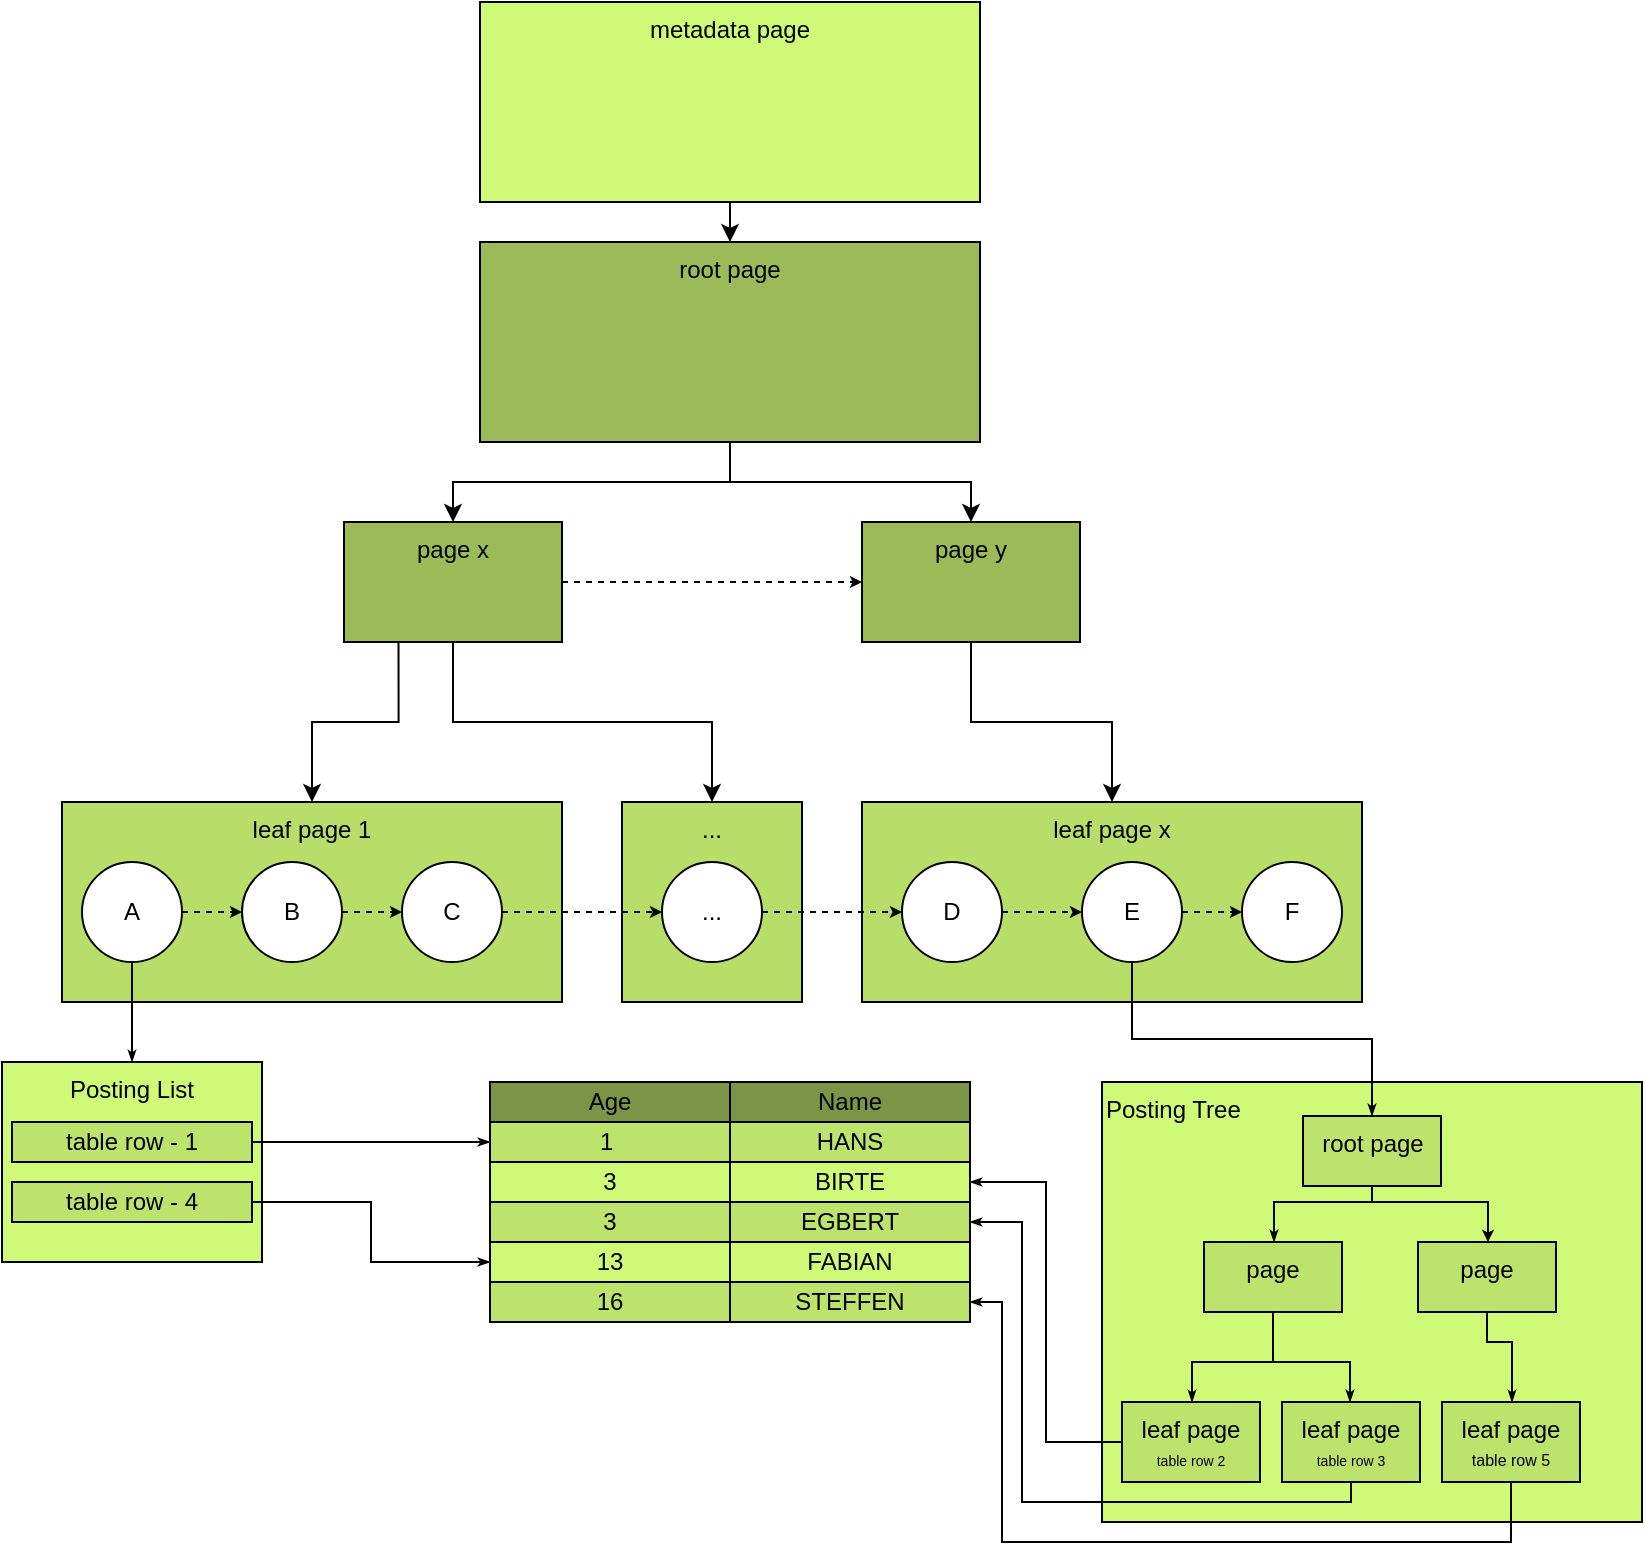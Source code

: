 <mxfile version="14.6.13" type="device"><diagram id="RAm-NQ3-6o2JKxWvrbjg" name="Seite-1"><mxGraphModel dx="905" dy="772" grid="1" gridSize="10" guides="1" tooltips="1" connect="1" arrows="1" fold="1" page="1" pageScale="1" pageWidth="827" pageHeight="1169" math="0" shadow="0"><root><mxCell id="0"/><mxCell id="1" parent="0"/><mxCell id="nVI39wzbfseiIaJv8pXR-11" value="leaf page 1" style="rounded=0;whiteSpace=wrap;html=1;verticalAlign=top;fillColor=#B8DE6A;" parent="1" vertex="1"><mxGeometry x="80" y="410" width="250" height="100" as="geometry"/></mxCell><mxCell id="nVI39wzbfseiIaJv8pXR-10" value="leaf page x" style="rounded=0;whiteSpace=wrap;html=1;verticalAlign=top;fillColor=#B8DE6A;" parent="1" vertex="1"><mxGeometry x="480" y="410" width="250" height="100" as="geometry"/></mxCell><mxCell id="nVI39wzbfseiIaJv8pXR-6" style="edgeStyle=orthogonalEdgeStyle;rounded=0;orthogonalLoop=1;jettySize=auto;html=1;exitX=1;exitY=0.5;exitDx=0;exitDy=0;entryX=0;entryY=0.5;entryDx=0;entryDy=0;startArrow=none;startFill=0;endSize=3;startSize=3;dashed=1;" parent="1" source="nVI39wzbfseiIaJv8pXR-1" target="nVI39wzbfseiIaJv8pXR-2" edge="1"><mxGeometry relative="1" as="geometry"/></mxCell><mxCell id="RzADG5MTH1Ijdc5V8f4U-5" style="edgeStyle=orthogonalEdgeStyle;rounded=0;orthogonalLoop=1;jettySize=auto;html=1;exitX=0.5;exitY=1;exitDx=0;exitDy=0;startArrow=none;startFill=0;startSize=3;endSize=3;endArrow=classicThin;endFill=1;" parent="1" source="nVI39wzbfseiIaJv8pXR-1" target="RzADG5MTH1Ijdc5V8f4U-4" edge="1"><mxGeometry relative="1" as="geometry"/></mxCell><mxCell id="nVI39wzbfseiIaJv8pXR-1" value="A" style="ellipse;whiteSpace=wrap;html=1;" parent="1" vertex="1"><mxGeometry x="90" y="440" width="50" height="50" as="geometry"/></mxCell><mxCell id="nVI39wzbfseiIaJv8pXR-15" style="edgeStyle=orthogonalEdgeStyle;rounded=0;orthogonalLoop=1;jettySize=auto;html=1;exitX=1;exitY=0.5;exitDx=0;exitDy=0;entryX=0;entryY=0.5;entryDx=0;entryDy=0;startArrow=none;startFill=0;endSize=3;startSize=3;dashed=1;" parent="1" source="nVI39wzbfseiIaJv8pXR-2" target="nVI39wzbfseiIaJv8pXR-12" edge="1"><mxGeometry relative="1" as="geometry"/></mxCell><mxCell id="nVI39wzbfseiIaJv8pXR-2" value="B" style="ellipse;whiteSpace=wrap;html=1;" parent="1" vertex="1"><mxGeometry x="170" y="440" width="50" height="50" as="geometry"/></mxCell><mxCell id="nVI39wzbfseiIaJv8pXR-8" style="edgeStyle=orthogonalEdgeStyle;rounded=0;orthogonalLoop=1;jettySize=auto;html=1;exitX=1;exitY=0.5;exitDx=0;exitDy=0;entryX=0;entryY=0.5;entryDx=0;entryDy=0;startArrow=none;startFill=0;endSize=3;startSize=3;dashed=1;" parent="1" source="nVI39wzbfseiIaJv8pXR-3" target="nVI39wzbfseiIaJv8pXR-4" edge="1"><mxGeometry relative="1" as="geometry"/></mxCell><mxCell id="nVI39wzbfseiIaJv8pXR-3" value="D" style="ellipse;whiteSpace=wrap;html=1;" parent="1" vertex="1"><mxGeometry x="500" y="440" width="50" height="50" as="geometry"/></mxCell><mxCell id="nVI39wzbfseiIaJv8pXR-9" style="edgeStyle=orthogonalEdgeStyle;rounded=0;orthogonalLoop=1;jettySize=auto;html=1;exitX=1;exitY=0.5;exitDx=0;exitDy=0;entryX=0;entryY=0.5;entryDx=0;entryDy=0;startArrow=none;startFill=0;endSize=3;startSize=3;dashed=1;" parent="1" source="nVI39wzbfseiIaJv8pXR-4" target="nVI39wzbfseiIaJv8pXR-5" edge="1"><mxGeometry relative="1" as="geometry"/></mxCell><mxCell id="nVI39wzbfseiIaJv8pXR-4" value="E" style="ellipse;whiteSpace=wrap;html=1;" parent="1" vertex="1"><mxGeometry x="590" y="440" width="50" height="50" as="geometry"/></mxCell><mxCell id="nVI39wzbfseiIaJv8pXR-5" value="F" style="ellipse;whiteSpace=wrap;html=1;" parent="1" vertex="1"><mxGeometry x="670" y="440" width="50" height="50" as="geometry"/></mxCell><mxCell id="nVI39wzbfseiIaJv8pXR-12" value="C" style="ellipse;whiteSpace=wrap;html=1;" parent="1" vertex="1"><mxGeometry x="250" y="440" width="50" height="50" as="geometry"/></mxCell><mxCell id="nVI39wzbfseiIaJv8pXR-13" value="..." style="rounded=0;whiteSpace=wrap;html=1;verticalAlign=top;align=center;fillColor=#B8DE6A;" parent="1" vertex="1"><mxGeometry x="360" y="410" width="90" height="100" as="geometry"/></mxCell><mxCell id="nVI39wzbfseiIaJv8pXR-16" style="edgeStyle=orthogonalEdgeStyle;rounded=0;orthogonalLoop=1;jettySize=auto;html=1;exitX=1;exitY=0.5;exitDx=0;exitDy=0;startArrow=none;startFill=0;endSize=3;startSize=3;dashed=1;" parent="1" source="nVI39wzbfseiIaJv8pXR-14" target="nVI39wzbfseiIaJv8pXR-3" edge="1"><mxGeometry relative="1" as="geometry"/></mxCell><mxCell id="nVI39wzbfseiIaJv8pXR-14" value="..." style="ellipse;whiteSpace=wrap;html=1;" parent="1" vertex="1"><mxGeometry x="380" y="440" width="50" height="50" as="geometry"/></mxCell><mxCell id="nVI39wzbfseiIaJv8pXR-7" style="edgeStyle=orthogonalEdgeStyle;rounded=0;orthogonalLoop=1;jettySize=auto;html=1;startArrow=none;startFill=0;endSize=3;startSize=3;dashed=1;" parent="1" edge="1"><mxGeometry relative="1" as="geometry"><mxPoint x="300" y="465" as="sourcePoint"/><mxPoint x="380" y="465" as="targetPoint"/></mxGeometry></mxCell><mxCell id="nVI39wzbfseiIaJv8pXR-39" style="edgeStyle=orthogonalEdgeStyle;rounded=0;orthogonalLoop=1;jettySize=auto;html=1;exitX=0.5;exitY=1;exitDx=0;exitDy=0;entryX=0.5;entryY=0;entryDx=0;entryDy=0;" parent="1" source="nVI39wzbfseiIaJv8pXR-17" target="nVI39wzbfseiIaJv8pXR-18" edge="1"><mxGeometry relative="1" as="geometry"/></mxCell><mxCell id="nVI39wzbfseiIaJv8pXR-17" value="metadata page" style="rounded=0;whiteSpace=wrap;html=1;verticalAlign=top;fillColor=#CFFA77;" parent="1" vertex="1"><mxGeometry x="289" y="10" width="250" height="100" as="geometry"/></mxCell><mxCell id="nVI39wzbfseiIaJv8pXR-42" style="edgeStyle=orthogonalEdgeStyle;rounded=0;orthogonalLoop=1;jettySize=auto;html=1;exitX=0.5;exitY=1;exitDx=0;exitDy=0;" parent="1" source="nVI39wzbfseiIaJv8pXR-18" target="nVI39wzbfseiIaJv8pXR-40" edge="1"><mxGeometry relative="1" as="geometry"/></mxCell><mxCell id="nVI39wzbfseiIaJv8pXR-43" style="edgeStyle=orthogonalEdgeStyle;rounded=0;orthogonalLoop=1;jettySize=auto;html=1;exitX=0.5;exitY=1;exitDx=0;exitDy=0;" parent="1" source="nVI39wzbfseiIaJv8pXR-18" target="nVI39wzbfseiIaJv8pXR-41" edge="1"><mxGeometry relative="1" as="geometry"/></mxCell><mxCell id="nVI39wzbfseiIaJv8pXR-18" value="root page" style="rounded=0;whiteSpace=wrap;html=1;verticalAlign=top;fillColor=#9BBB59;" parent="1" vertex="1"><mxGeometry x="289" y="130" width="250" height="100" as="geometry"/></mxCell><mxCell id="nVI39wzbfseiIaJv8pXR-19" value="1&amp;nbsp;" style="rounded=0;whiteSpace=wrap;html=1;align=center;fillColor=#BCE36C;" parent="1" vertex="1"><mxGeometry x="294" y="570" width="120" height="20" as="geometry"/></mxCell><mxCell id="nVI39wzbfseiIaJv8pXR-20" value="HANS" style="rounded=0;whiteSpace=wrap;html=1;align=center;fillColor=#BCE36C;" parent="1" vertex="1"><mxGeometry x="414" y="570" width="120" height="20" as="geometry"/></mxCell><mxCell id="nVI39wzbfseiIaJv8pXR-21" value="3" style="rounded=0;whiteSpace=wrap;html=1;align=center;fillColor=#CFFA77;" parent="1" vertex="1"><mxGeometry x="294" y="590" width="120" height="20" as="geometry"/></mxCell><mxCell id="nVI39wzbfseiIaJv8pXR-22" value="BIRTE" style="rounded=0;whiteSpace=wrap;html=1;align=center;fillColor=#CFFA77;" parent="1" vertex="1"><mxGeometry x="414" y="590" width="120" height="20" as="geometry"/></mxCell><mxCell id="nVI39wzbfseiIaJv8pXR-23" value="3" style="rounded=0;whiteSpace=wrap;html=1;align=center;fillColor=#BCE36C;" parent="1" vertex="1"><mxGeometry x="294" y="610" width="120" height="20" as="geometry"/></mxCell><mxCell id="nVI39wzbfseiIaJv8pXR-24" value="EGBERT" style="rounded=0;whiteSpace=wrap;html=1;align=center;fillColor=#BCE36C;" parent="1" vertex="1"><mxGeometry x="414" y="610" width="120" height="20" as="geometry"/></mxCell><mxCell id="nVI39wzbfseiIaJv8pXR-25" value="13" style="rounded=0;whiteSpace=wrap;html=1;align=center;fillColor=#CFFA77;" parent="1" vertex="1"><mxGeometry x="294" y="630" width="120" height="20" as="geometry"/></mxCell><mxCell id="nVI39wzbfseiIaJv8pXR-26" value="FABIAN" style="rounded=0;whiteSpace=wrap;html=1;align=center;fillColor=#CFFA77;" parent="1" vertex="1"><mxGeometry x="414" y="630" width="120" height="20" as="geometry"/></mxCell><mxCell id="nVI39wzbfseiIaJv8pXR-27" value="16" style="rounded=0;whiteSpace=wrap;html=1;align=center;fillColor=#BCE36C;" parent="1" vertex="1"><mxGeometry x="294" y="650" width="120" height="20" as="geometry"/></mxCell><mxCell id="nVI39wzbfseiIaJv8pXR-28" value="STEFFEN" style="rounded=0;whiteSpace=wrap;html=1;align=center;fillColor=#BCE36C;" parent="1" vertex="1"><mxGeometry x="414" y="650" width="120" height="20" as="geometry"/></mxCell><mxCell id="nVI39wzbfseiIaJv8pXR-37" value="Age" style="rounded=0;whiteSpace=wrap;html=1;align=center;fillColor=#7B9446;" parent="1" vertex="1"><mxGeometry x="294" y="550" width="120" height="20" as="geometry"/></mxCell><mxCell id="nVI39wzbfseiIaJv8pXR-38" value="Name" style="rounded=0;whiteSpace=wrap;html=1;align=center;fillColor=#7B9446;" parent="1" vertex="1"><mxGeometry x="414" y="550" width="120" height="20" as="geometry"/></mxCell><mxCell id="nVI39wzbfseiIaJv8pXR-44" style="edgeStyle=orthogonalEdgeStyle;rounded=0;orthogonalLoop=1;jettySize=auto;html=1;exitX=0.25;exitY=1;exitDx=0;exitDy=0;" parent="1" source="nVI39wzbfseiIaJv8pXR-40" target="nVI39wzbfseiIaJv8pXR-11" edge="1"><mxGeometry relative="1" as="geometry"/></mxCell><mxCell id="nVI39wzbfseiIaJv8pXR-45" style="edgeStyle=orthogonalEdgeStyle;rounded=0;orthogonalLoop=1;jettySize=auto;html=1;exitX=0.5;exitY=1;exitDx=0;exitDy=0;entryX=0.5;entryY=0;entryDx=0;entryDy=0;" parent="1" source="nVI39wzbfseiIaJv8pXR-40" target="nVI39wzbfseiIaJv8pXR-13" edge="1"><mxGeometry relative="1" as="geometry"/></mxCell><mxCell id="RzADG5MTH1Ijdc5V8f4U-3" style="edgeStyle=orthogonalEdgeStyle;rounded=0;orthogonalLoop=1;jettySize=auto;html=1;exitX=1;exitY=0.5;exitDx=0;exitDy=0;startArrow=none;startFill=0;endSize=3;startSize=3;dashed=1;" parent="1" source="nVI39wzbfseiIaJv8pXR-40" target="nVI39wzbfseiIaJv8pXR-41" edge="1"><mxGeometry relative="1" as="geometry"/></mxCell><mxCell id="nVI39wzbfseiIaJv8pXR-40" value="page x" style="rounded=0;whiteSpace=wrap;html=1;verticalAlign=top;fillColor=#9BBB59;" parent="1" vertex="1"><mxGeometry x="221" y="270" width="109" height="60" as="geometry"/></mxCell><mxCell id="nVI39wzbfseiIaJv8pXR-46" style="edgeStyle=orthogonalEdgeStyle;rounded=0;orthogonalLoop=1;jettySize=auto;html=1;exitX=0.5;exitY=1;exitDx=0;exitDy=0;" parent="1" source="nVI39wzbfseiIaJv8pXR-41" target="nVI39wzbfseiIaJv8pXR-10" edge="1"><mxGeometry relative="1" as="geometry"/></mxCell><mxCell id="nVI39wzbfseiIaJv8pXR-41" value="page y" style="rounded=0;whiteSpace=wrap;html=1;verticalAlign=top;fillColor=#9BBB59;" parent="1" vertex="1"><mxGeometry x="480" y="270" width="109" height="60" as="geometry"/></mxCell><mxCell id="RzADG5MTH1Ijdc5V8f4U-4" value="Posting List&lt;br&gt;" style="rounded=0;whiteSpace=wrap;html=1;verticalAlign=top;fillColor=#CFFA77;" parent="1" vertex="1"><mxGeometry x="50" y="540" width="130" height="100" as="geometry"/></mxCell><mxCell id="RzADG5MTH1Ijdc5V8f4U-8" style="edgeStyle=orthogonalEdgeStyle;rounded=0;orthogonalLoop=1;jettySize=auto;html=1;exitX=1;exitY=0.5;exitDx=0;exitDy=0;entryX=0;entryY=0.5;entryDx=0;entryDy=0;startArrow=none;startFill=0;endArrow=classicThin;endFill=1;startSize=3;endSize=3;" parent="1" source="RzADG5MTH1Ijdc5V8f4U-6" target="nVI39wzbfseiIaJv8pXR-19" edge="1"><mxGeometry relative="1" as="geometry"/></mxCell><mxCell id="RzADG5MTH1Ijdc5V8f4U-6" value="table row - 1" style="rounded=0;whiteSpace=wrap;html=1;align=center;fillColor=#DEFFE4;" parent="1" vertex="1"><mxGeometry x="55" y="570" width="120" height="20" as="geometry"/></mxCell><mxCell id="RzADG5MTH1Ijdc5V8f4U-9" style="edgeStyle=orthogonalEdgeStyle;rounded=0;orthogonalLoop=1;jettySize=auto;html=1;exitX=1;exitY=0.5;exitDx=0;exitDy=0;entryX=0;entryY=0.5;entryDx=0;entryDy=0;startArrow=none;startFill=0;endArrow=classicThin;endFill=1;startSize=3;endSize=3;" parent="1" source="RzADG5MTH1Ijdc5V8f4U-7" target="nVI39wzbfseiIaJv8pXR-25" edge="1"><mxGeometry relative="1" as="geometry"/></mxCell><mxCell id="RzADG5MTH1Ijdc5V8f4U-7" value="table row - 4" style="rounded=0;whiteSpace=wrap;html=1;align=center;fillColor=#DEFFE4;" parent="1" vertex="1"><mxGeometry x="55" y="600" width="120" height="20" as="geometry"/></mxCell><mxCell id="RzADG5MTH1Ijdc5V8f4U-10" value="Posting Tree" style="rounded=0;whiteSpace=wrap;html=1;verticalAlign=top;fillColor=#CFFA77;align=left;" parent="1" vertex="1"><mxGeometry x="600" y="550" width="270" height="220" as="geometry"/></mxCell><mxCell id="RzADG5MTH1Ijdc5V8f4U-17" style="edgeStyle=orthogonalEdgeStyle;rounded=0;orthogonalLoop=1;jettySize=auto;html=1;exitX=0.5;exitY=1;exitDx=0;exitDy=0;startArrow=none;startFill=0;endArrow=classicThin;endFill=1;startSize=3;endSize=3;" parent="1" source="si4MeWD0cHoXaH-O9KKi-3" target="RzADG5MTH1Ijdc5V8f4U-14" edge="1"><mxGeometry relative="1" as="geometry"><mxPoint x="704.5" y="607.5" as="sourcePoint"/><Array as="points"><mxPoint x="735" y="610"/><mxPoint x="686" y="610"/></Array></mxGeometry></mxCell><mxCell id="RzADG5MTH1Ijdc5V8f4U-23" style="edgeStyle=orthogonalEdgeStyle;rounded=0;orthogonalLoop=1;jettySize=auto;html=1;exitX=0.5;exitY=1;exitDx=0;exitDy=0;startArrow=none;startFill=0;endArrow=classicThin;endFill=1;startSize=3;endSize=3;" parent="1" source="RzADG5MTH1Ijdc5V8f4U-14" target="RzADG5MTH1Ijdc5V8f4U-18" edge="1"><mxGeometry relative="1" as="geometry"><Array as="points"><mxPoint x="686" y="690"/><mxPoint x="645" y="690"/></Array></mxGeometry></mxCell><mxCell id="RzADG5MTH1Ijdc5V8f4U-24" style="edgeStyle=orthogonalEdgeStyle;rounded=0;orthogonalLoop=1;jettySize=auto;html=1;exitX=0.5;exitY=1;exitDx=0;exitDy=0;startArrow=none;startFill=0;endArrow=classicThin;endFill=1;startSize=3;endSize=3;" parent="1" source="RzADG5MTH1Ijdc5V8f4U-14" target="RzADG5MTH1Ijdc5V8f4U-20" edge="1"><mxGeometry relative="1" as="geometry"><Array as="points"><mxPoint x="686" y="690"/><mxPoint x="724" y="690"/></Array></mxGeometry></mxCell><mxCell id="RzADG5MTH1Ijdc5V8f4U-14" value="page" style="rounded=0;whiteSpace=wrap;html=1;verticalAlign=top;fillColor=#BCE36C;" parent="1" vertex="1"><mxGeometry x="651" y="630" width="69" height="35" as="geometry"/></mxCell><mxCell id="RzADG5MTH1Ijdc5V8f4U-22" style="edgeStyle=orthogonalEdgeStyle;rounded=0;orthogonalLoop=1;jettySize=auto;html=1;exitX=0.5;exitY=1;exitDx=0;exitDy=0;startArrow=none;startFill=0;endArrow=classicThin;endFill=1;startSize=3;endSize=3;" parent="1" source="RzADG5MTH1Ijdc5V8f4U-15" target="RzADG5MTH1Ijdc5V8f4U-21" edge="1"><mxGeometry relative="1" as="geometry"><Array as="points"><mxPoint x="793" y="680"/><mxPoint x="805" y="680"/></Array></mxGeometry></mxCell><mxCell id="RzADG5MTH1Ijdc5V8f4U-15" value="page" style="rounded=0;whiteSpace=wrap;html=1;verticalAlign=top;fillColor=#BCE36C;" parent="1" vertex="1"><mxGeometry x="758" y="630" width="69" height="35" as="geometry"/></mxCell><mxCell id="RzADG5MTH1Ijdc5V8f4U-19" style="edgeStyle=orthogonalEdgeStyle;rounded=0;orthogonalLoop=1;jettySize=auto;html=1;exitX=0;exitY=0.5;exitDx=0;exitDy=0;entryX=1;entryY=0.5;entryDx=0;entryDy=0;startArrow=none;startFill=0;endArrow=classicThin;endFill=1;startSize=3;endSize=3;" parent="1" source="RzADG5MTH1Ijdc5V8f4U-18" target="nVI39wzbfseiIaJv8pXR-22" edge="1"><mxGeometry relative="1" as="geometry"/></mxCell><mxCell id="RzADG5MTH1Ijdc5V8f4U-18" value="leaf page&lt;br&gt;&lt;font style=&quot;font-size: 7px&quot;&gt;table row 2&lt;/font&gt;" style="rounded=0;whiteSpace=wrap;html=1;verticalAlign=top;fillColor=#BCE36C;" parent="1" vertex="1"><mxGeometry x="610" y="710" width="69" height="40" as="geometry"/></mxCell><mxCell id="RzADG5MTH1Ijdc5V8f4U-25" style="edgeStyle=orthogonalEdgeStyle;rounded=0;orthogonalLoop=1;jettySize=auto;html=1;exitX=0.5;exitY=1;exitDx=0;exitDy=0;startArrow=none;startFill=0;endArrow=classicThin;endFill=1;startSize=3;endSize=3;" parent="1" source="RzADG5MTH1Ijdc5V8f4U-20" target="nVI39wzbfseiIaJv8pXR-24" edge="1"><mxGeometry relative="1" as="geometry"><Array as="points"><mxPoint x="725" y="760"/><mxPoint x="560" y="760"/><mxPoint x="560" y="620"/></Array></mxGeometry></mxCell><mxCell id="RzADG5MTH1Ijdc5V8f4U-20" value="leaf page&lt;br&gt;&lt;font style=&quot;font-size: 7px&quot;&gt;table row 3&lt;/font&gt;" style="rounded=0;whiteSpace=wrap;html=1;verticalAlign=top;fillColor=#BCE36C;" parent="1" vertex="1"><mxGeometry x="690" y="710" width="69" height="40" as="geometry"/></mxCell><mxCell id="RzADG5MTH1Ijdc5V8f4U-26" style="edgeStyle=orthogonalEdgeStyle;rounded=0;orthogonalLoop=1;jettySize=auto;html=1;exitX=0.5;exitY=1;exitDx=0;exitDy=0;entryX=1;entryY=0.5;entryDx=0;entryDy=0;startArrow=none;startFill=0;endArrow=classicThin;endFill=1;startSize=3;endSize=3;" parent="1" source="RzADG5MTH1Ijdc5V8f4U-21" target="nVI39wzbfseiIaJv8pXR-28" edge="1"><mxGeometry relative="1" as="geometry"><Array as="points"><mxPoint x="805" y="780"/><mxPoint x="550" y="780"/><mxPoint x="550" y="660"/></Array></mxGeometry></mxCell><mxCell id="RzADG5MTH1Ijdc5V8f4U-21" value="leaf page&lt;br&gt;&lt;font style=&quot;font-size: 8px&quot;&gt;table row 5&lt;/font&gt;" style="rounded=0;whiteSpace=wrap;html=1;verticalAlign=top;fillColor=#BCE36C;" parent="1" vertex="1"><mxGeometry x="770" y="710" width="69" height="40" as="geometry"/></mxCell><mxCell id="si4MeWD0cHoXaH-O9KKi-1" value="table row - 1" style="rounded=0;whiteSpace=wrap;html=1;align=center;fillColor=#BCE36C;" vertex="1" parent="1"><mxGeometry x="55" y="570" width="120" height="20" as="geometry"/></mxCell><mxCell id="si4MeWD0cHoXaH-O9KKi-2" value="table row - 4" style="rounded=0;whiteSpace=wrap;html=1;align=center;fillColor=#BCE36C;" vertex="1" parent="1"><mxGeometry x="55" y="600" width="120" height="20" as="geometry"/></mxCell><mxCell id="si4MeWD0cHoXaH-O9KKi-5" style="edgeStyle=orthogonalEdgeStyle;rounded=0;orthogonalLoop=1;jettySize=auto;html=1;exitX=0.5;exitY=1;exitDx=0;exitDy=0;startSize=3;endSize=3;" edge="1" parent="1" source="si4MeWD0cHoXaH-O9KKi-3" target="RzADG5MTH1Ijdc5V8f4U-15"><mxGeometry relative="1" as="geometry"><Array as="points"><mxPoint x="735" y="610"/><mxPoint x="793" y="610"/></Array></mxGeometry></mxCell><mxCell id="si4MeWD0cHoXaH-O9KKi-3" value="root page" style="rounded=0;whiteSpace=wrap;html=1;verticalAlign=top;fillColor=#BCE36C;" vertex="1" parent="1"><mxGeometry x="700.5" y="567" width="69" height="35" as="geometry"/></mxCell><mxCell id="RzADG5MTH1Ijdc5V8f4U-11" style="edgeStyle=orthogonalEdgeStyle;rounded=0;orthogonalLoop=1;jettySize=auto;html=1;exitX=0.5;exitY=1;exitDx=0;exitDy=0;startArrow=none;startFill=0;endArrow=classicThin;endFill=1;startSize=3;endSize=3;entryX=0.5;entryY=0;entryDx=0;entryDy=0;" parent="1" source="nVI39wzbfseiIaJv8pXR-4" target="si4MeWD0cHoXaH-O9KKi-3" edge="1"><mxGeometry relative="1" as="geometry"/></mxCell></root></mxGraphModel></diagram></mxfile>